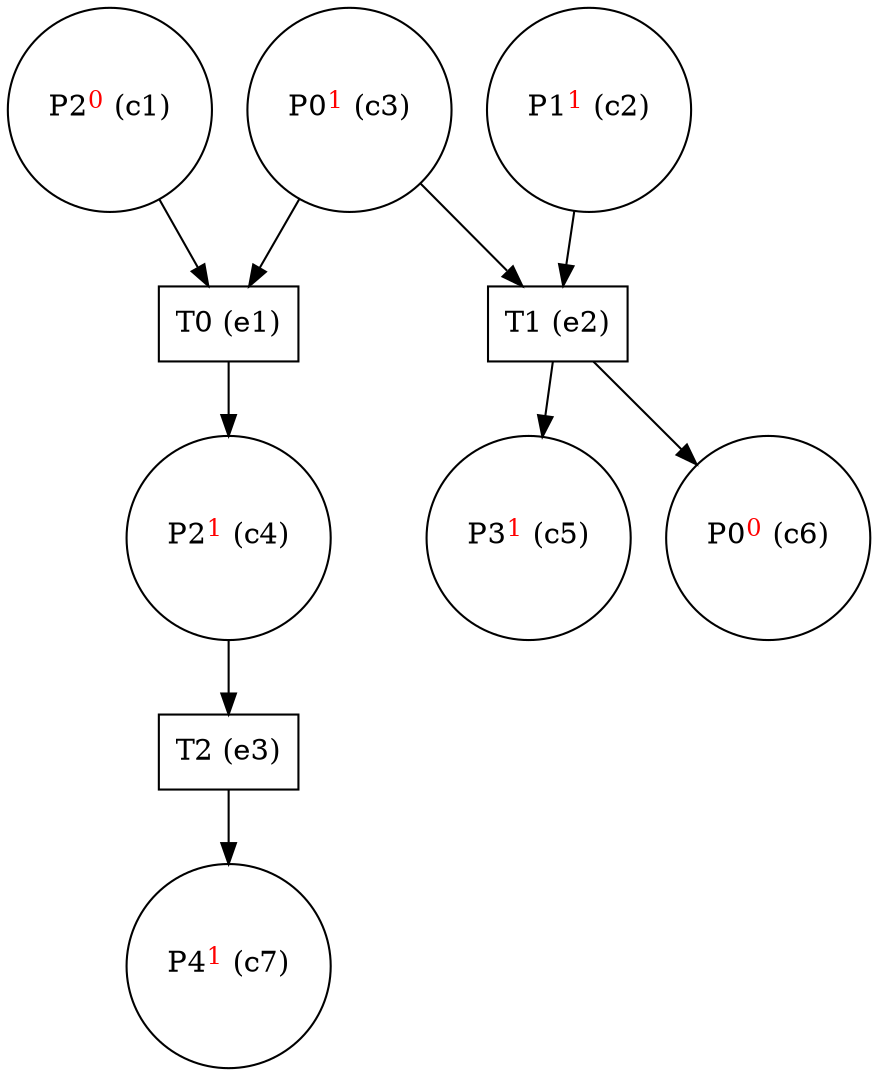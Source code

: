 digraph test {
  c1 -> e1;
  c2 -> e2;
  c3 -> e2;
  c3 -> e1;
  e1 -> c4;
  c4 -> e3;
  e2 -> c5;
  e2 -> c6;
  e3 -> c7;
  c1 [label= <P2<FONT COLOR="red"><SUP>0</SUP></FONT>&nbsp;(c1)> shape=circle];
  c2 [label= <P1<FONT COLOR="red"><SUP>1</SUP></FONT>&nbsp;(c2)> shape=circle];
  c3 [label= <P0<FONT COLOR="red"><SUP>1</SUP></FONT>&nbsp;(c3)> shape=circle];
  c4 [label= <P2<FONT COLOR="red"><SUP>1</SUP></FONT>&nbsp;(c4)> shape=circle];
  c5 [label= <P3<FONT COLOR="red"><SUP>1</SUP></FONT>&nbsp;(c5)> shape=circle];
  c6 [label= <P0<FONT COLOR="red"><SUP>0</SUP></FONT>&nbsp;(c6)> shape=circle];
  c7 [label= <P4<FONT COLOR="red"><SUP>1</SUP></FONT>&nbsp;(c7)> shape=circle];
  e1 [label="T0 (e1)" shape=box];
  e2 [label="T1 (e2)" shape=box];
  e3 [label="T2 (e3)" shape=box];
}

